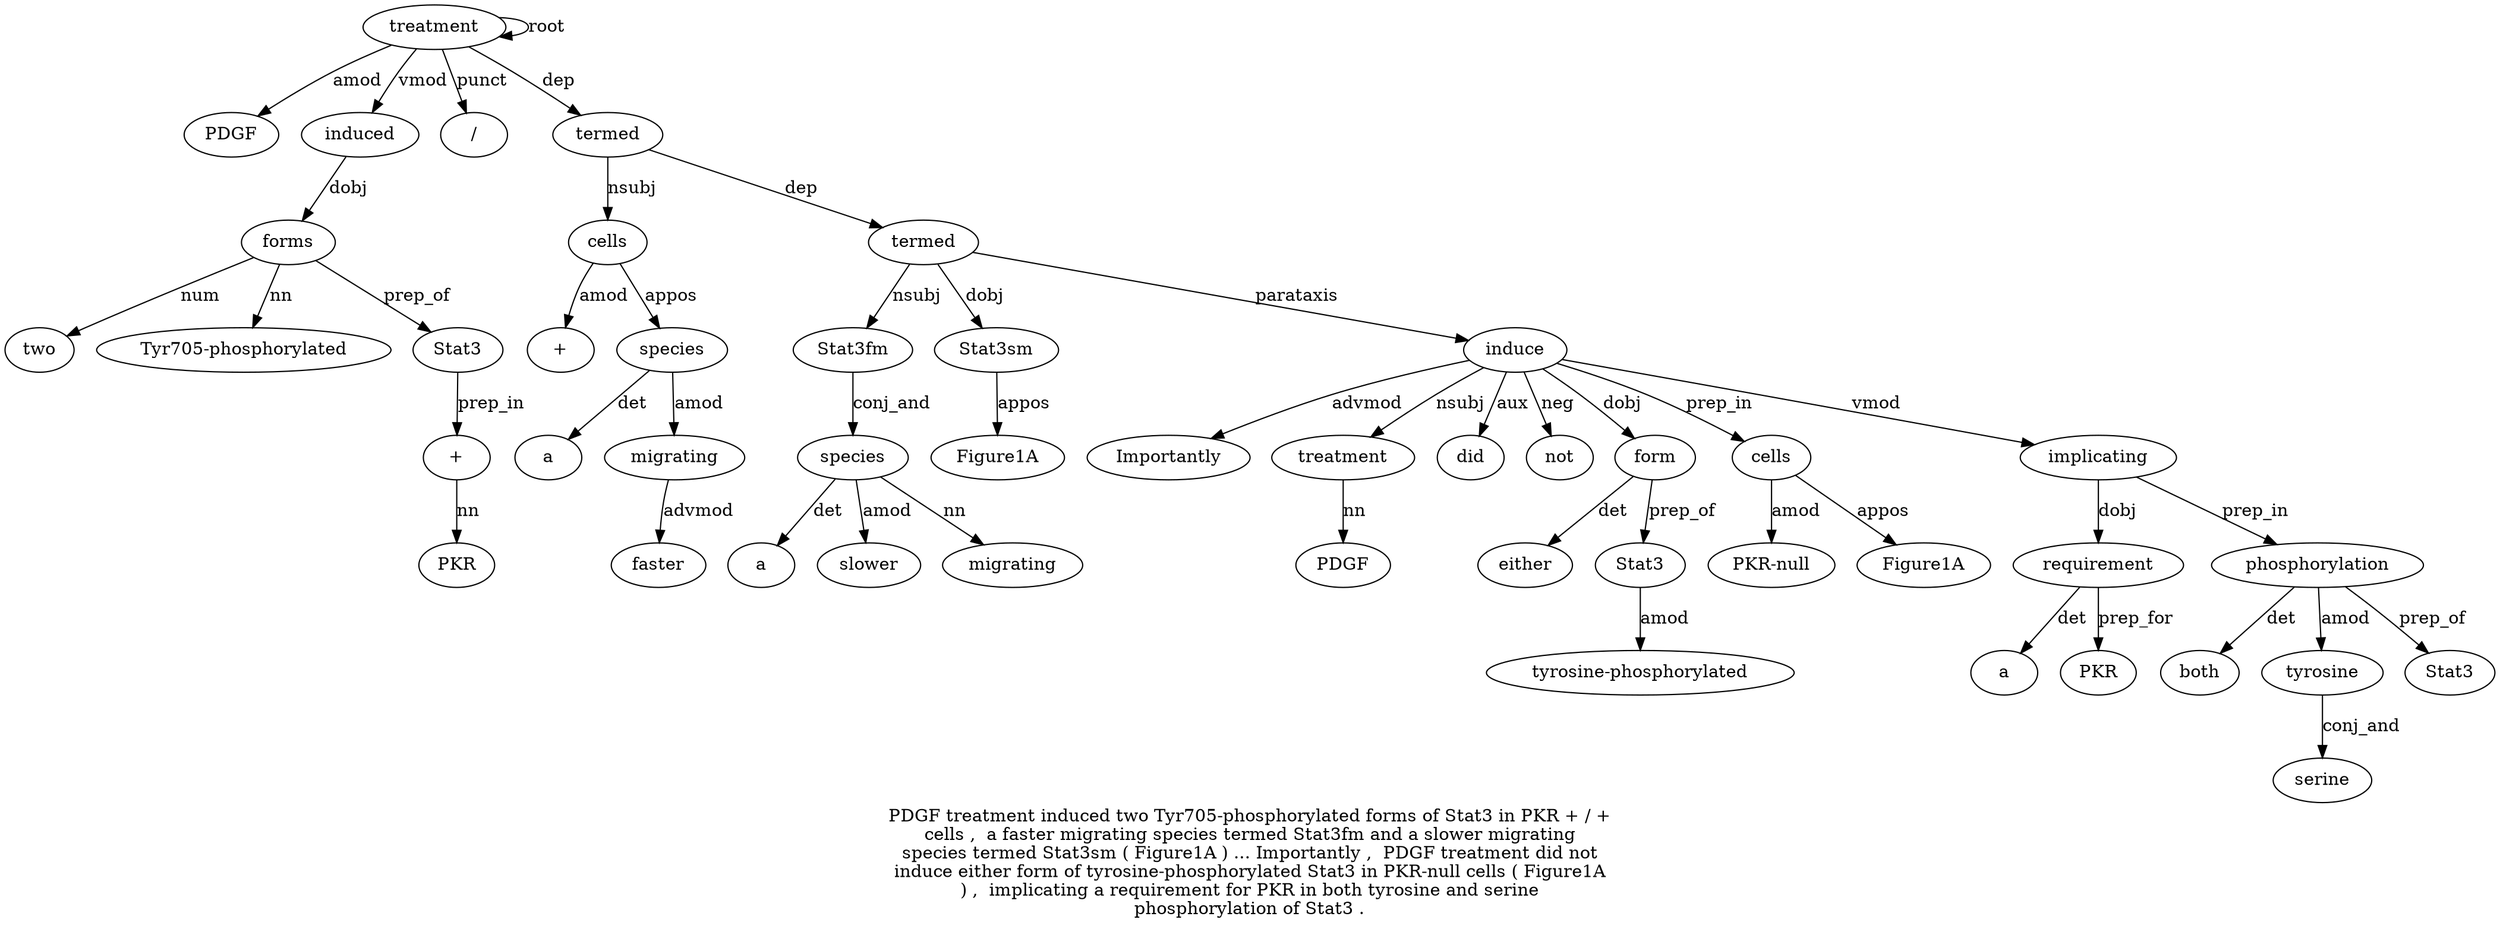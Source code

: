 digraph "PDGF treatment induced two Tyr705-phosphorylated forms of Stat3 in PKR + / + cells ,  a faster migrating species termed Stat3fm and a slower migrating species termed Stat3sm ( Figure1A ) ... Importantly ,  PDGF treatment did not induce either form of tyrosine-phosphorylated Stat3 in PKR-null cells ( Figure1A ) ,  implicating a requirement for PKR in both tyrosine and serine phosphorylation of Stat3 ." {
label="PDGF treatment induced two Tyr705-phosphorylated forms of Stat3 in PKR + / +
cells ,  a faster migrating species termed Stat3fm and a slower migrating
species termed Stat3sm ( Figure1A ) ... Importantly ,  PDGF treatment did not
induce either form of tyrosine-phosphorylated Stat3 in PKR-null cells ( Figure1A
) ,  implicating a requirement for PKR in both tyrosine and serine
phosphorylation of Stat3 .";
treatment2 [style=filled, fillcolor=white, label=treatment];
PDGF1 [style=filled, fillcolor=white, label=PDGF];
treatment2 -> PDGF1  [label=amod];
treatment2 -> treatment2  [label=root];
induced3 [style=filled, fillcolor=white, label=induced];
treatment2 -> induced3  [label=vmod];
forms6 [style=filled, fillcolor=white, label=forms];
two4 [style=filled, fillcolor=white, label=two];
forms6 -> two4  [label=num];
"Tyr705-phosphorylated" [style=filled, fillcolor=white, label="Tyr705-phosphorylated"];
forms6 -> "Tyr705-phosphorylated"  [label=nn];
induced3 -> forms6  [label=dobj];
Stat38 [style=filled, fillcolor=white, label=Stat3];
forms6 -> Stat38  [label=prep_of];
"+11" [style=filled, fillcolor=white, label="+"];
PKR10 [style=filled, fillcolor=white, label=PKR];
"+11" -> PKR10  [label=nn];
Stat38 -> "+11"  [label=prep_in];
"/12" [style=filled, fillcolor=white, label="/"];
treatment2 -> "/12"  [label=punct];
cells14 [style=filled, fillcolor=white, label=cells];
"+13" [style=filled, fillcolor=white, label="+"];
cells14 -> "+13"  [label=amod];
termed20 [style=filled, fillcolor=white, label=termed];
termed20 -> cells14  [label=nsubj];
species19 [style=filled, fillcolor=white, label=species];
a16 [style=filled, fillcolor=white, label=a];
species19 -> a16  [label=det];
migrating18 [style=filled, fillcolor=white, label=migrating];
faster17 [style=filled, fillcolor=white, label=faster];
migrating18 -> faster17  [label=advmod];
species19 -> migrating18  [label=amod];
cells14 -> species19  [label=appos];
treatment2 -> termed20  [label=dep];
termed27 [style=filled, fillcolor=white, label=termed];
Stat3fm21 [style=filled, fillcolor=white, label=Stat3fm];
termed27 -> Stat3fm21  [label=nsubj];
species26 [style=filled, fillcolor=white, label=species];
a23 [style=filled, fillcolor=white, label=a];
species26 -> a23  [label=det];
slower24 [style=filled, fillcolor=white, label=slower];
species26 -> slower24  [label=amod];
migrating25 [style=filled, fillcolor=white, label=migrating];
species26 -> migrating25  [label=nn];
Stat3fm21 -> species26  [label=conj_and];
termed20 -> termed27  [label=dep];
Stat3sm28 [style=filled, fillcolor=white, label=Stat3sm];
termed27 -> Stat3sm28  [label=dobj];
Figure1A30 [style=filled, fillcolor=white, label=Figure1A];
Stat3sm28 -> Figure1A30  [label=appos];
induce39 [style=filled, fillcolor=white, label=induce];
Importantly33 [style=filled, fillcolor=white, label=Importantly];
induce39 -> Importantly33  [label=advmod];
treatment36 [style=filled, fillcolor=white, label=treatment];
PDGF35 [style=filled, fillcolor=white, label=PDGF];
treatment36 -> PDGF35  [label=nn];
induce39 -> treatment36  [label=nsubj];
did37 [style=filled, fillcolor=white, label=did];
induce39 -> did37  [label=aux];
not38 [style=filled, fillcolor=white, label=not];
induce39 -> not38  [label=neg];
termed27 -> induce39  [label=parataxis];
form41 [style=filled, fillcolor=white, label=form];
either40 [style=filled, fillcolor=white, label=either];
form41 -> either40  [label=det];
induce39 -> form41  [label=dobj];
Stat344 [style=filled, fillcolor=white, label=Stat3];
"tyrosine-phosphorylated43" [style=filled, fillcolor=white, label="tyrosine-phosphorylated"];
Stat344 -> "tyrosine-phosphorylated43"  [label=amod];
form41 -> Stat344  [label=prep_of];
cells47 [style=filled, fillcolor=white, label=cells];
"PKR-null46" [style=filled, fillcolor=white, label="PKR-null"];
cells47 -> "PKR-null46"  [label=amod];
induce39 -> cells47  [label=prep_in];
Figure1A49 [style=filled, fillcolor=white, label=Figure1A];
cells47 -> Figure1A49  [label=appos];
implicating52 [style=filled, fillcolor=white, label=implicating];
induce39 -> implicating52  [label=vmod];
requirement54 [style=filled, fillcolor=white, label=requirement];
a53 [style=filled, fillcolor=white, label=a];
requirement54 -> a53  [label=det];
implicating52 -> requirement54  [label=dobj];
PKR56 [style=filled, fillcolor=white, label=PKR];
requirement54 -> PKR56  [label=prep_for];
phosphorylation62 [style=filled, fillcolor=white, label=phosphorylation];
both58 [style=filled, fillcolor=white, label=both];
phosphorylation62 -> both58  [label=det];
tyrosine59 [style=filled, fillcolor=white, label=tyrosine];
phosphorylation62 -> tyrosine59  [label=amod];
serine61 [style=filled, fillcolor=white, label=serine];
tyrosine59 -> serine61  [label=conj_and];
implicating52 -> phosphorylation62  [label=prep_in];
Stat364 [style=filled, fillcolor=white, label=Stat3];
phosphorylation62 -> Stat364  [label=prep_of];
}
